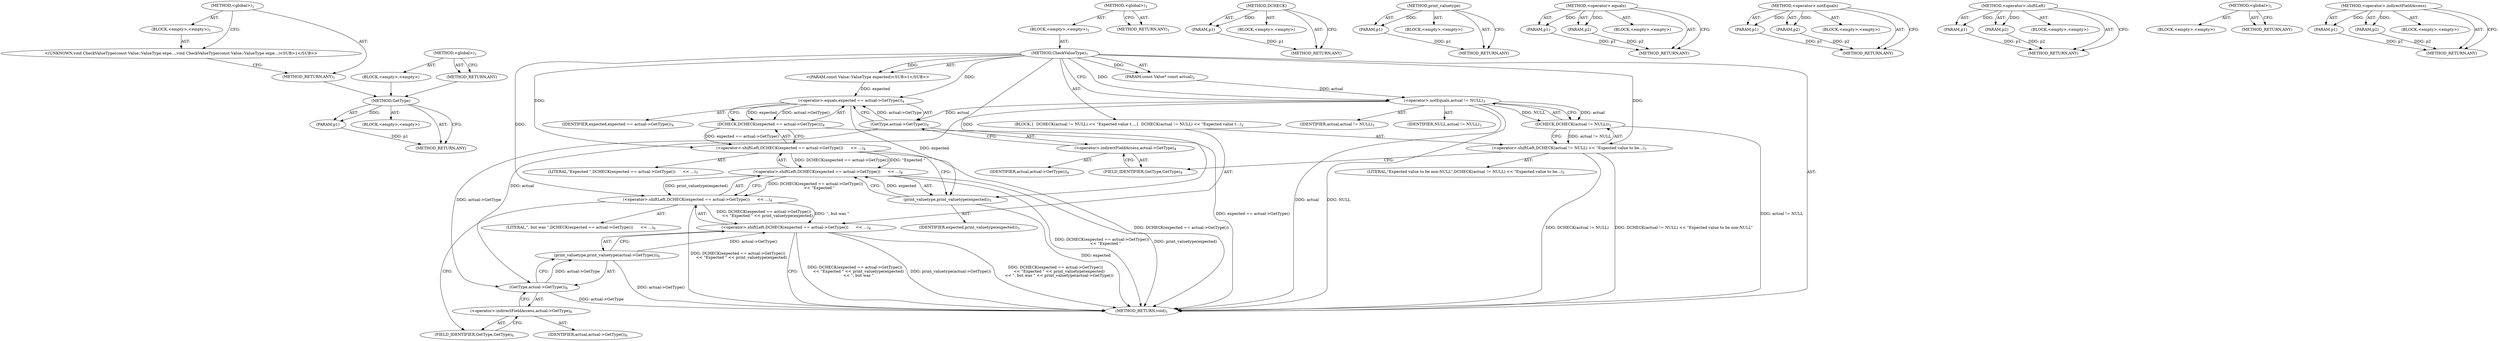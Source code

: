 digraph "&lt;global&gt;" {
vulnerable_82 [label=<(METHOD,GetType)>];
vulnerable_83 [label=<(PARAM,p1)>];
vulnerable_84 [label=<(BLOCK,&lt;empty&gt;,&lt;empty&gt;)>];
vulnerable_85 [label=<(METHOD_RETURN,ANY)>];
vulnerable_6 [label=<(METHOD,&lt;global&gt;)<SUB>1</SUB>>];
vulnerable_7 [label=<(BLOCK,&lt;empty&gt;,&lt;empty&gt;)<SUB>1</SUB>>];
vulnerable_8 [label=<(METHOD,CheckValueType)<SUB>1</SUB>>];
vulnerable_9 [label="<(PARAM,const Value::ValueType expected)<SUB>1</SUB>>"];
vulnerable_10 [label=<(PARAM,const Value* const actual)<SUB>2</SUB>>];
vulnerable_11 [label=<(BLOCK,{
  DCHECK(actual != NULL) &lt;&lt; &quot;Expected value t...,{
  DCHECK(actual != NULL) &lt;&lt; &quot;Expected value t...)<SUB>2</SUB>>];
vulnerable_12 [label=<(&lt;operator&gt;.shiftLeft,DCHECK(actual != NULL) &lt;&lt; &quot;Expected value to be...)<SUB>3</SUB>>];
vulnerable_13 [label=<(DCHECK,DCHECK(actual != NULL))<SUB>3</SUB>>];
vulnerable_14 [label=<(&lt;operator&gt;.notEquals,actual != NULL)<SUB>3</SUB>>];
vulnerable_15 [label=<(IDENTIFIER,actual,actual != NULL)<SUB>3</SUB>>];
vulnerable_16 [label=<(IDENTIFIER,NULL,actual != NULL)<SUB>3</SUB>>];
vulnerable_17 [label=<(LITERAL,&quot;Expected value to be non-NULL&quot;,DCHECK(actual != NULL) &lt;&lt; &quot;Expected value to be...)<SUB>3</SUB>>];
vulnerable_18 [label=<(&lt;operator&gt;.shiftLeft,DCHECK(expected == actual-&gt;GetType())
      &lt;&lt; ...)<SUB>4</SUB>>];
vulnerable_19 [label=<(&lt;operator&gt;.shiftLeft,DCHECK(expected == actual-&gt;GetType())
      &lt;&lt; ...)<SUB>4</SUB>>];
vulnerable_20 [label=<(&lt;operator&gt;.shiftLeft,DCHECK(expected == actual-&gt;GetType())
      &lt;&lt; ...)<SUB>4</SUB>>];
vulnerable_21 [label=<(&lt;operator&gt;.shiftLeft,DCHECK(expected == actual-&gt;GetType())
      &lt;&lt; ...)<SUB>4</SUB>>];
vulnerable_22 [label=<(DCHECK,DCHECK(expected == actual-&gt;GetType()))<SUB>4</SUB>>];
vulnerable_23 [label=<(&lt;operator&gt;.equals,expected == actual-&gt;GetType())<SUB>4</SUB>>];
vulnerable_24 [label=<(IDENTIFIER,expected,expected == actual-&gt;GetType())<SUB>4</SUB>>];
vulnerable_25 [label=<(GetType,actual-&gt;GetType())<SUB>4</SUB>>];
vulnerable_26 [label=<(&lt;operator&gt;.indirectFieldAccess,actual-&gt;GetType)<SUB>4</SUB>>];
vulnerable_27 [label=<(IDENTIFIER,actual,actual-&gt;GetType())<SUB>4</SUB>>];
vulnerable_28 [label=<(FIELD_IDENTIFIER,GetType,GetType)<SUB>4</SUB>>];
vulnerable_29 [label=<(LITERAL,&quot;Expected &quot;,DCHECK(expected == actual-&gt;GetType())
      &lt;&lt; ...)<SUB>5</SUB>>];
vulnerable_30 [label=<(print_valuetype,print_valuetype(expected))<SUB>5</SUB>>];
vulnerable_31 [label=<(IDENTIFIER,expected,print_valuetype(expected))<SUB>5</SUB>>];
vulnerable_32 [label=<(LITERAL,&quot;, but was &quot;,DCHECK(expected == actual-&gt;GetType())
      &lt;&lt; ...)<SUB>6</SUB>>];
vulnerable_33 [label=<(print_valuetype,print_valuetype(actual-&gt;GetType()))<SUB>6</SUB>>];
vulnerable_34 [label=<(GetType,actual-&gt;GetType())<SUB>6</SUB>>];
vulnerable_35 [label=<(&lt;operator&gt;.indirectFieldAccess,actual-&gt;GetType)<SUB>6</SUB>>];
vulnerable_36 [label=<(IDENTIFIER,actual,actual-&gt;GetType())<SUB>6</SUB>>];
vulnerable_37 [label=<(FIELD_IDENTIFIER,GetType,GetType)<SUB>6</SUB>>];
vulnerable_38 [label=<(METHOD_RETURN,void)<SUB>1</SUB>>];
vulnerable_40 [label=<(METHOD_RETURN,ANY)<SUB>1</SUB>>];
vulnerable_68 [label=<(METHOD,DCHECK)>];
vulnerable_69 [label=<(PARAM,p1)>];
vulnerable_70 [label=<(BLOCK,&lt;empty&gt;,&lt;empty&gt;)>];
vulnerable_71 [label=<(METHOD_RETURN,ANY)>];
vulnerable_91 [label=<(METHOD,print_valuetype)>];
vulnerable_92 [label=<(PARAM,p1)>];
vulnerable_93 [label=<(BLOCK,&lt;empty&gt;,&lt;empty&gt;)>];
vulnerable_94 [label=<(METHOD_RETURN,ANY)>];
vulnerable_77 [label=<(METHOD,&lt;operator&gt;.equals)>];
vulnerable_78 [label=<(PARAM,p1)>];
vulnerable_79 [label=<(PARAM,p2)>];
vulnerable_80 [label=<(BLOCK,&lt;empty&gt;,&lt;empty&gt;)>];
vulnerable_81 [label=<(METHOD_RETURN,ANY)>];
vulnerable_72 [label=<(METHOD,&lt;operator&gt;.notEquals)>];
vulnerable_73 [label=<(PARAM,p1)>];
vulnerable_74 [label=<(PARAM,p2)>];
vulnerable_75 [label=<(BLOCK,&lt;empty&gt;,&lt;empty&gt;)>];
vulnerable_76 [label=<(METHOD_RETURN,ANY)>];
vulnerable_63 [label=<(METHOD,&lt;operator&gt;.shiftLeft)>];
vulnerable_64 [label=<(PARAM,p1)>];
vulnerable_65 [label=<(PARAM,p2)>];
vulnerable_66 [label=<(BLOCK,&lt;empty&gt;,&lt;empty&gt;)>];
vulnerable_67 [label=<(METHOD_RETURN,ANY)>];
vulnerable_57 [label=<(METHOD,&lt;global&gt;)<SUB>1</SUB>>];
vulnerable_58 [label=<(BLOCK,&lt;empty&gt;,&lt;empty&gt;)>];
vulnerable_59 [label=<(METHOD_RETURN,ANY)>];
vulnerable_86 [label=<(METHOD,&lt;operator&gt;.indirectFieldAccess)>];
vulnerable_87 [label=<(PARAM,p1)>];
vulnerable_88 [label=<(PARAM,p2)>];
vulnerable_89 [label=<(BLOCK,&lt;empty&gt;,&lt;empty&gt;)>];
vulnerable_90 [label=<(METHOD_RETURN,ANY)>];
fixed_6 [label=<(METHOD,&lt;global&gt;)<SUB>1</SUB>>];
fixed_7 [label=<(BLOCK,&lt;empty&gt;,&lt;empty&gt;)<SUB>1</SUB>>];
fixed_8 [label="<(UNKNOWN,void CheckValueType(const Value::ValueType expe...,void CheckValueType(const Value::ValueType expe...)<SUB>1</SUB>>"];
fixed_9 [label=<(METHOD_RETURN,ANY)<SUB>1</SUB>>];
fixed_14 [label=<(METHOD,&lt;global&gt;)<SUB>1</SUB>>];
fixed_15 [label=<(BLOCK,&lt;empty&gt;,&lt;empty&gt;)>];
fixed_16 [label=<(METHOD_RETURN,ANY)>];
vulnerable_82 -> vulnerable_83  [key=0, label="AST: "];
vulnerable_82 -> vulnerable_83  [key=1, label="DDG: "];
vulnerable_82 -> vulnerable_84  [key=0, label="AST: "];
vulnerable_82 -> vulnerable_85  [key=0, label="AST: "];
vulnerable_82 -> vulnerable_85  [key=1, label="CFG: "];
vulnerable_83 -> vulnerable_85  [key=0, label="DDG: p1"];
vulnerable_6 -> vulnerable_7  [key=0, label="AST: "];
vulnerable_6 -> vulnerable_40  [key=0, label="AST: "];
vulnerable_6 -> vulnerable_40  [key=1, label="CFG: "];
vulnerable_7 -> vulnerable_8  [key=0, label="AST: "];
vulnerable_8 -> vulnerable_9  [key=0, label="AST: "];
vulnerable_8 -> vulnerable_9  [key=1, label="DDG: "];
vulnerable_8 -> vulnerable_10  [key=0, label="AST: "];
vulnerable_8 -> vulnerable_10  [key=1, label="DDG: "];
vulnerable_8 -> vulnerable_11  [key=0, label="AST: "];
vulnerable_8 -> vulnerable_38  [key=0, label="AST: "];
vulnerable_8 -> vulnerable_14  [key=0, label="CFG: "];
vulnerable_8 -> vulnerable_14  [key=1, label="DDG: "];
vulnerable_8 -> vulnerable_12  [key=0, label="DDG: "];
vulnerable_8 -> vulnerable_19  [key=0, label="DDG: "];
vulnerable_8 -> vulnerable_21  [key=0, label="DDG: "];
vulnerable_8 -> vulnerable_30  [key=0, label="DDG: "];
vulnerable_8 -> vulnerable_23  [key=0, label="DDG: "];
vulnerable_9 -> vulnerable_23  [key=0, label="DDG: expected"];
vulnerable_10 -> vulnerable_14  [key=0, label="DDG: actual"];
vulnerable_11 -> vulnerable_12  [key=0, label="AST: "];
vulnerable_11 -> vulnerable_18  [key=0, label="AST: "];
vulnerable_12 -> vulnerable_13  [key=0, label="AST: "];
vulnerable_12 -> vulnerable_17  [key=0, label="AST: "];
vulnerable_12 -> vulnerable_28  [key=0, label="CFG: "];
vulnerable_12 -> vulnerable_38  [key=0, label="DDG: DCHECK(actual != NULL)"];
vulnerable_12 -> vulnerable_38  [key=1, label="DDG: DCHECK(actual != NULL) &lt;&lt; &quot;Expected value to be non-NULL&quot;"];
vulnerable_13 -> vulnerable_14  [key=0, label="AST: "];
vulnerable_13 -> vulnerable_12  [key=0, label="CFG: "];
vulnerable_13 -> vulnerable_12  [key=1, label="DDG: actual != NULL"];
vulnerable_13 -> vulnerable_38  [key=0, label="DDG: actual != NULL"];
vulnerable_14 -> vulnerable_15  [key=0, label="AST: "];
vulnerable_14 -> vulnerable_16  [key=0, label="AST: "];
vulnerable_14 -> vulnerable_13  [key=0, label="CFG: "];
vulnerable_14 -> vulnerable_13  [key=1, label="DDG: actual"];
vulnerable_14 -> vulnerable_13  [key=2, label="DDG: NULL"];
vulnerable_14 -> vulnerable_38  [key=0, label="DDG: actual"];
vulnerable_14 -> vulnerable_38  [key=1, label="DDG: NULL"];
vulnerable_14 -> vulnerable_34  [key=0, label="DDG: actual"];
vulnerable_14 -> vulnerable_25  [key=0, label="DDG: actual"];
vulnerable_18 -> vulnerable_19  [key=0, label="AST: "];
vulnerable_18 -> vulnerable_33  [key=0, label="AST: "];
vulnerable_18 -> vulnerable_38  [key=0, label="CFG: "];
vulnerable_18 -> vulnerable_38  [key=1, label="DDG: DCHECK(expected == actual-&gt;GetType())
      &lt;&lt; &quot;Expected &quot; &lt;&lt; print_valuetype(expected)
      &lt;&lt; &quot;, but was &quot;"];
vulnerable_18 -> vulnerable_38  [key=2, label="DDG: print_valuetype(actual-&gt;GetType())"];
vulnerable_18 -> vulnerable_38  [key=3, label="DDG: DCHECK(expected == actual-&gt;GetType())
      &lt;&lt; &quot;Expected &quot; &lt;&lt; print_valuetype(expected)
      &lt;&lt; &quot;, but was &quot; &lt;&lt; print_valuetype(actual-&gt;GetType())"];
vulnerable_19 -> vulnerable_20  [key=0, label="AST: "];
vulnerable_19 -> vulnerable_32  [key=0, label="AST: "];
vulnerable_19 -> vulnerable_37  [key=0, label="CFG: "];
vulnerable_19 -> vulnerable_38  [key=0, label="DDG: DCHECK(expected == actual-&gt;GetType())
      &lt;&lt; &quot;Expected &quot; &lt;&lt; print_valuetype(expected)"];
vulnerable_19 -> vulnerable_18  [key=0, label="DDG: DCHECK(expected == actual-&gt;GetType())
      &lt;&lt; &quot;Expected &quot; &lt;&lt; print_valuetype(expected)"];
vulnerable_19 -> vulnerable_18  [key=1, label="DDG: &quot;, but was &quot;"];
vulnerable_20 -> vulnerable_21  [key=0, label="AST: "];
vulnerable_20 -> vulnerable_30  [key=0, label="AST: "];
vulnerable_20 -> vulnerable_19  [key=0, label="CFG: "];
vulnerable_20 -> vulnerable_19  [key=1, label="DDG: DCHECK(expected == actual-&gt;GetType())
      &lt;&lt; &quot;Expected &quot;"];
vulnerable_20 -> vulnerable_19  [key=2, label="DDG: print_valuetype(expected)"];
vulnerable_20 -> vulnerable_38  [key=0, label="DDG: DCHECK(expected == actual-&gt;GetType())
      &lt;&lt; &quot;Expected &quot;"];
vulnerable_20 -> vulnerable_38  [key=1, label="DDG: print_valuetype(expected)"];
vulnerable_21 -> vulnerable_22  [key=0, label="AST: "];
vulnerable_21 -> vulnerable_29  [key=0, label="AST: "];
vulnerable_21 -> vulnerable_30  [key=0, label="CFG: "];
vulnerable_21 -> vulnerable_38  [key=0, label="DDG: DCHECK(expected == actual-&gt;GetType())"];
vulnerable_21 -> vulnerable_20  [key=0, label="DDG: DCHECK(expected == actual-&gt;GetType())"];
vulnerable_21 -> vulnerable_20  [key=1, label="DDG: &quot;Expected &quot;"];
vulnerable_22 -> vulnerable_23  [key=0, label="AST: "];
vulnerable_22 -> vulnerable_21  [key=0, label="CFG: "];
vulnerable_22 -> vulnerable_21  [key=1, label="DDG: expected == actual-&gt;GetType()"];
vulnerable_22 -> vulnerable_38  [key=0, label="DDG: expected == actual-&gt;GetType()"];
vulnerable_23 -> vulnerable_24  [key=0, label="AST: "];
vulnerable_23 -> vulnerable_25  [key=0, label="AST: "];
vulnerable_23 -> vulnerable_22  [key=0, label="CFG: "];
vulnerable_23 -> vulnerable_22  [key=1, label="DDG: expected"];
vulnerable_23 -> vulnerable_22  [key=2, label="DDG: actual-&gt;GetType()"];
vulnerable_23 -> vulnerable_30  [key=0, label="DDG: expected"];
vulnerable_25 -> vulnerable_26  [key=0, label="AST: "];
vulnerable_25 -> vulnerable_23  [key=0, label="CFG: "];
vulnerable_25 -> vulnerable_23  [key=1, label="DDG: actual-&gt;GetType"];
vulnerable_25 -> vulnerable_34  [key=0, label="DDG: actual-&gt;GetType"];
vulnerable_26 -> vulnerable_27  [key=0, label="AST: "];
vulnerable_26 -> vulnerable_28  [key=0, label="AST: "];
vulnerable_26 -> vulnerable_25  [key=0, label="CFG: "];
vulnerable_28 -> vulnerable_26  [key=0, label="CFG: "];
vulnerable_30 -> vulnerable_31  [key=0, label="AST: "];
vulnerable_30 -> vulnerable_20  [key=0, label="CFG: "];
vulnerable_30 -> vulnerable_20  [key=1, label="DDG: expected"];
vulnerable_30 -> vulnerable_38  [key=0, label="DDG: expected"];
vulnerable_33 -> vulnerable_34  [key=0, label="AST: "];
vulnerable_33 -> vulnerable_18  [key=0, label="CFG: "];
vulnerable_33 -> vulnerable_18  [key=1, label="DDG: actual-&gt;GetType()"];
vulnerable_33 -> vulnerable_38  [key=0, label="DDG: actual-&gt;GetType()"];
vulnerable_34 -> vulnerable_35  [key=0, label="AST: "];
vulnerable_34 -> vulnerable_33  [key=0, label="CFG: "];
vulnerable_34 -> vulnerable_33  [key=1, label="DDG: actual-&gt;GetType"];
vulnerable_34 -> vulnerable_38  [key=0, label="DDG: actual-&gt;GetType"];
vulnerable_35 -> vulnerable_36  [key=0, label="AST: "];
vulnerable_35 -> vulnerable_37  [key=0, label="AST: "];
vulnerable_35 -> vulnerable_34  [key=0, label="CFG: "];
vulnerable_37 -> vulnerable_35  [key=0, label="CFG: "];
vulnerable_68 -> vulnerable_69  [key=0, label="AST: "];
vulnerable_68 -> vulnerable_69  [key=1, label="DDG: "];
vulnerable_68 -> vulnerable_70  [key=0, label="AST: "];
vulnerable_68 -> vulnerable_71  [key=0, label="AST: "];
vulnerable_68 -> vulnerable_71  [key=1, label="CFG: "];
vulnerable_69 -> vulnerable_71  [key=0, label="DDG: p1"];
vulnerable_91 -> vulnerable_92  [key=0, label="AST: "];
vulnerable_91 -> vulnerable_92  [key=1, label="DDG: "];
vulnerable_91 -> vulnerable_93  [key=0, label="AST: "];
vulnerable_91 -> vulnerable_94  [key=0, label="AST: "];
vulnerable_91 -> vulnerable_94  [key=1, label="CFG: "];
vulnerable_92 -> vulnerable_94  [key=0, label="DDG: p1"];
vulnerable_77 -> vulnerable_78  [key=0, label="AST: "];
vulnerable_77 -> vulnerable_78  [key=1, label="DDG: "];
vulnerable_77 -> vulnerable_80  [key=0, label="AST: "];
vulnerable_77 -> vulnerable_79  [key=0, label="AST: "];
vulnerable_77 -> vulnerable_79  [key=1, label="DDG: "];
vulnerable_77 -> vulnerable_81  [key=0, label="AST: "];
vulnerable_77 -> vulnerable_81  [key=1, label="CFG: "];
vulnerable_78 -> vulnerable_81  [key=0, label="DDG: p1"];
vulnerable_79 -> vulnerable_81  [key=0, label="DDG: p2"];
vulnerable_72 -> vulnerable_73  [key=0, label="AST: "];
vulnerable_72 -> vulnerable_73  [key=1, label="DDG: "];
vulnerable_72 -> vulnerable_75  [key=0, label="AST: "];
vulnerable_72 -> vulnerable_74  [key=0, label="AST: "];
vulnerable_72 -> vulnerable_74  [key=1, label="DDG: "];
vulnerable_72 -> vulnerable_76  [key=0, label="AST: "];
vulnerable_72 -> vulnerable_76  [key=1, label="CFG: "];
vulnerable_73 -> vulnerable_76  [key=0, label="DDG: p1"];
vulnerable_74 -> vulnerable_76  [key=0, label="DDG: p2"];
vulnerable_63 -> vulnerable_64  [key=0, label="AST: "];
vulnerable_63 -> vulnerable_64  [key=1, label="DDG: "];
vulnerable_63 -> vulnerable_66  [key=0, label="AST: "];
vulnerable_63 -> vulnerable_65  [key=0, label="AST: "];
vulnerable_63 -> vulnerable_65  [key=1, label="DDG: "];
vulnerable_63 -> vulnerable_67  [key=0, label="AST: "];
vulnerable_63 -> vulnerable_67  [key=1, label="CFG: "];
vulnerable_64 -> vulnerable_67  [key=0, label="DDG: p1"];
vulnerable_65 -> vulnerable_67  [key=0, label="DDG: p2"];
vulnerable_57 -> vulnerable_58  [key=0, label="AST: "];
vulnerable_57 -> vulnerable_59  [key=0, label="AST: "];
vulnerable_57 -> vulnerable_59  [key=1, label="CFG: "];
vulnerable_86 -> vulnerable_87  [key=0, label="AST: "];
vulnerable_86 -> vulnerable_87  [key=1, label="DDG: "];
vulnerable_86 -> vulnerable_89  [key=0, label="AST: "];
vulnerable_86 -> vulnerable_88  [key=0, label="AST: "];
vulnerable_86 -> vulnerable_88  [key=1, label="DDG: "];
vulnerable_86 -> vulnerable_90  [key=0, label="AST: "];
vulnerable_86 -> vulnerable_90  [key=1, label="CFG: "];
vulnerable_87 -> vulnerable_90  [key=0, label="DDG: p1"];
vulnerable_88 -> vulnerable_90  [key=0, label="DDG: p2"];
fixed_6 -> fixed_7  [key=0, label="AST: "];
fixed_6 -> fixed_9  [key=0, label="AST: "];
fixed_6 -> fixed_8  [key=0, label="CFG: "];
fixed_7 -> fixed_8  [key=0, label="AST: "];
fixed_8 -> fixed_9  [key=0, label="CFG: "];
fixed_9 -> vulnerable_82  [key=0];
fixed_14 -> fixed_15  [key=0, label="AST: "];
fixed_14 -> fixed_16  [key=0, label="AST: "];
fixed_14 -> fixed_16  [key=1, label="CFG: "];
fixed_15 -> vulnerable_82  [key=0];
fixed_16 -> vulnerable_82  [key=0];
}
